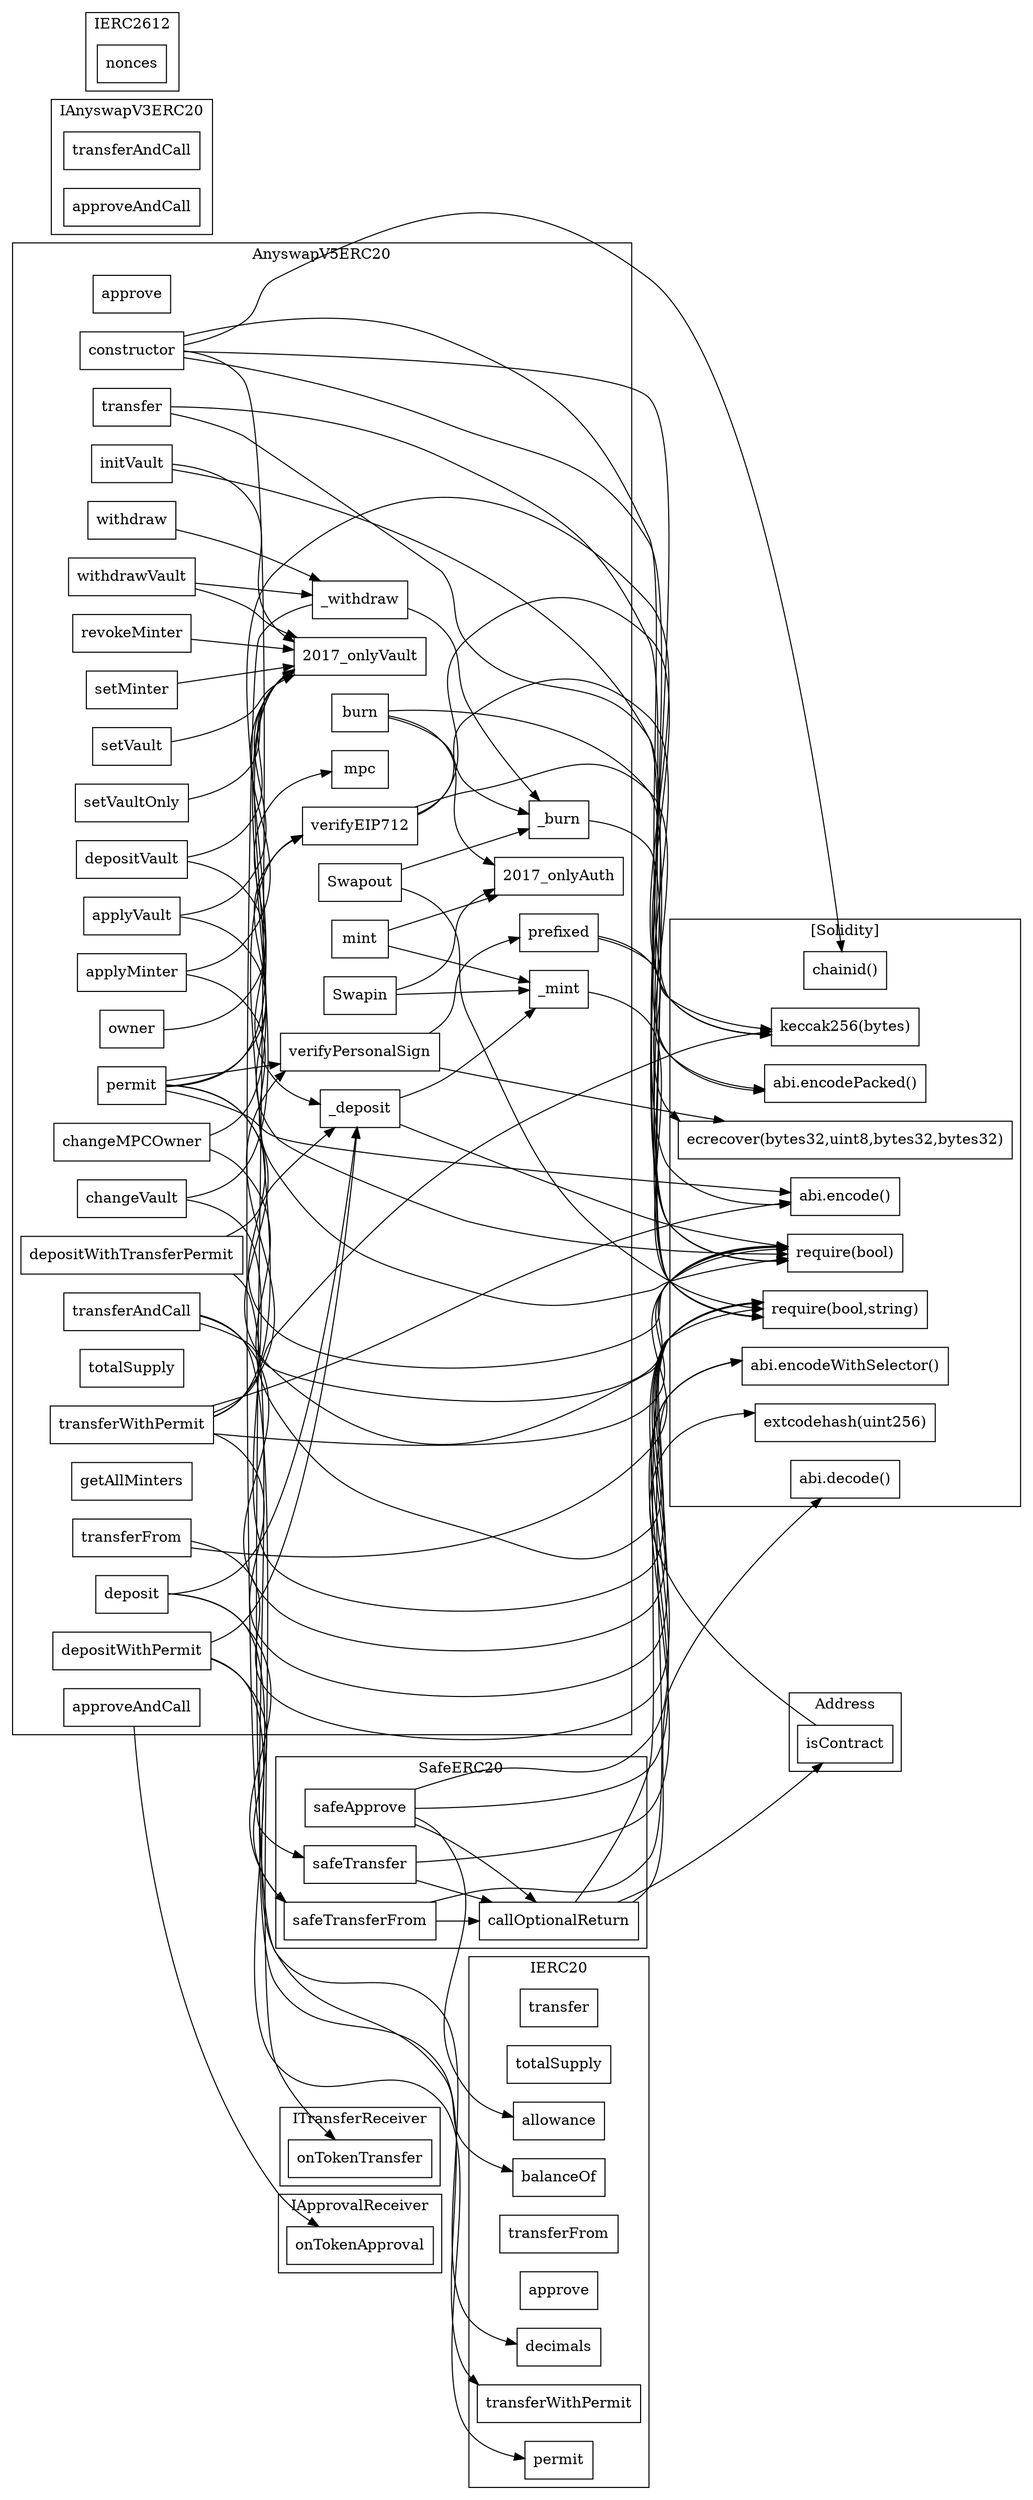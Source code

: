strict digraph {
rankdir="LR"
node [shape=box]
subgraph cluster_2017_AnyswapV5ERC20 {
label = "AnyswapV5ERC20"
"2017_approve" [label="approve"]
"2017_permit" [label="permit"]
"2017_transferAndCall" [label="transferAndCall"]
"2017_applyVault" [label="applyVault"]
"2017_deposit" [label="deposit"]
"2017__burn" [label="_burn"]
"2017__deposit" [label="_deposit"]
"2017__withdraw" [label="_withdraw"]
"2017_depositWithPermit" [label="depositWithPermit"]
"2017_prefixed" [label="prefixed"]
"2017_applyMinter" [label="applyMinter"]
"2017_Swapout" [label="Swapout"]
"2017_changeVault" [label="changeVault"]
"2017_changeMPCOwner" [label="changeMPCOwner"]
"2017_transferWithPermit" [label="transferWithPermit"]
"2017_verifyPersonalSign" [label="verifyPersonalSign"]
"2017__mint" [label="_mint"]
"2017_withdraw" [label="withdraw"]
"2017_setMinter" [label="setMinter"]
"2017_burn" [label="burn"]
"2017_approveAndCall" [label="approveAndCall"]
"2017_setVault" [label="setVault"]
"2017_setVaultOnly" [label="setVaultOnly"]
"2017_depositWithTransferPermit" [label="depositWithTransferPermit"]
"2017_mint" [label="mint"]
"2017_transferFrom" [label="transferFrom"]
"2017_transfer" [label="transfer"]
"2017_Swapin" [label="Swapin"]
"2017_depositVault" [label="depositVault"]
"2017_totalSupply" [label="totalSupply"]
"2017_revokeMinter" [label="revokeMinter"]
"2017_getAllMinters" [label="getAllMinters"]
"2017_owner" [label="owner"]
"2017_verifyEIP712" [label="verifyEIP712"]
"2017_withdrawVault" [label="withdrawVault"]
"2017_initVault" [label="initVault"]
"2017_mpc" [label="mpc"]
"2017_constructor" [label="constructor"]
"2017_verifyPersonalSign" -> "2017_prefixed"
"2017_deposit" -> "2017__deposit"
"2017_mint" -> "2017_onlyAuth"
"2017_permit" -> "2017_verifyPersonalSign"
"2017_Swapin" -> "2017_onlyAuth"
"2017_Swapin" -> "2017__mint"
"2017_withdrawVault" -> "2017_onlyVault"
"2017_Swapout" -> "2017__burn"
"2017_transferWithPermit" -> "2017_verifyEIP712"
"2017_burn" -> "2017_onlyAuth"
"2017_mint" -> "2017__mint"
"2017_depositWithTransferPermit" -> "2017__deposit"
"2017_initVault" -> "2017_onlyVault"
"2017_applyVault" -> "2017_onlyVault"
"2017_applyMinter" -> "2017_onlyVault"
"2017_depositVault" -> "2017__deposit"
"2017_setVaultOnly" -> "2017_onlyVault"
"2017_withdraw" -> "2017__withdraw"
"2017_revokeMinter" -> "2017_onlyVault"
"2017_burn" -> "2017__burn"
"2017__deposit" -> "2017__mint"
"2017_permit" -> "2017_verifyEIP712"
"2017_setVault" -> "2017_onlyVault"
"2017_depositVault" -> "2017_onlyVault"
"2017_setMinter" -> "2017_onlyVault"
"2017_changeVault" -> "2017_onlyVault"
"2017_depositWithPermit" -> "2017__deposit"
"2017_withdrawVault" -> "2017__withdraw"
"2017_transferWithPermit" -> "2017_verifyPersonalSign"
"2017_owner" -> "2017_mpc"
"2017_changeMPCOwner" -> "2017_onlyVault"
"2017__withdraw" -> "2017__burn"
}subgraph cluster_162_ITransferReceiver {
label = "ITransferReceiver"
"162_onTokenTransfer" [label="onTokenTransfer"]
}subgraph cluster_200_Address {
label = "Address"
"200_isContract" [label="isContract"]
}subgraph cluster_110_IERC20 {
label = "IERC20"
"110_transfer" [label="transfer"]
"110_totalSupply" [label="totalSupply"]
"110_decimals" [label="decimals"]
"110_transferWithPermit" [label="transferWithPermit"]
"110_transferFrom" [label="transferFrom"]
"110_approve" [label="approve"]
"110_permit" [label="permit"]
"110_balanceOf" [label="balanceOf"]
"110_allowance" [label="allowance"]
}subgraph cluster_174_IApprovalReceiver {
label = "IApprovalReceiver"
"174_onTokenApproval" [label="onTokenApproval"]
}subgraph cluster_150_IAnyswapV3ERC20 {
label = "IAnyswapV3ERC20"
"150_transferAndCall" [label="transferAndCall"]
"150_approveAndCall" [label="approveAndCall"]
}subgraph cluster_120_IERC2612 {
label = "IERC2612"
"120_nonces" [label="nonces"]
}subgraph cluster_349_SafeERC20 {
label = "SafeERC20"
"349_safeTransferFrom" [label="safeTransferFrom"]
"349_safeTransfer" [label="safeTransfer"]
"349_safeApprove" [label="safeApprove"]
"349_callOptionalReturn" [label="callOptionalReturn"]
"349_safeApprove" -> "349_callOptionalReturn"
"349_safeTransferFrom" -> "349_callOptionalReturn"
"349_safeTransfer" -> "349_callOptionalReturn"
}subgraph cluster_solidity {
label = "[Solidity]"
"keccak256(bytes)" 
"abi.encode()" 
"abi.decode()" 
"abi.encodeWithSelector()" 
"require(bool)" 
"extcodehash(uint256)" 
"ecrecover(bytes32,uint8,bytes32,bytes32)" 
"abi.encodePacked()" 
"require(bool,string)" 
"chainid()" 
"2017_permit" -> "require(bool)"
"2017_burn" -> "require(bool,string)"
"2017_transfer" -> "require(bool,string)"
"2017_permit" -> "keccak256(bytes)"
"2017__deposit" -> "require(bool)"
"2017_transferWithPermit" -> "keccak256(bytes)"
"2017__mint" -> "require(bool,string)"
"349_safeTransfer" -> "abi.encodeWithSelector()"
"349_callOptionalReturn" -> "require(bool,string)"
"2017_constructor" -> "require(bool)"
"2017_changeMPCOwner" -> "require(bool,string)"
"2017_constructor" -> "chainid()"
"2017_transferAndCall" -> "require(bool)"
"2017_changeVault" -> "require(bool,string)"
"2017_constructor" -> "keccak256(bytes)"
"2017_transferFrom" -> "require(bool,string)"
"2017_applyMinter" -> "require(bool)"
"349_safeApprove" -> "require(bool,string)"
"2017_applyVault" -> "require(bool)"
"2017_permit" -> "require(bool,string)"
"2017_prefixed" -> "keccak256(bytes)"
"2017_transferAndCall" -> "require(bool,string)"
"2017_Swapout" -> "require(bool,string)"
"2017_transfer" -> "require(bool)"
"2017_permit" -> "abi.encode()"
"2017_initVault" -> "require(bool)"
"2017_transferFrom" -> "require(bool)"
"2017_transferWithPermit" -> "require(bool,string)"
"2017_transferWithPermit" -> "abi.encode()"
"2017_verifyEIP712" -> "ecrecover(bytes32,uint8,bytes32,bytes32)"
"349_safeApprove" -> "abi.encodeWithSelector()"
"2017__burn" -> "require(bool,string)"
"2017_verifyPersonalSign" -> "ecrecover(bytes32,uint8,bytes32,bytes32)"
"2017_prefixed" -> "abi.encodePacked()"
"2017_transferWithPermit" -> "require(bool)"
"349_safeTransferFrom" -> "abi.encodeWithSelector()"
"2017_verifyEIP712" -> "abi.encodePacked()"
"2017_constructor" -> "abi.encode()"
"349_callOptionalReturn" -> "abi.decode()"
"200_isContract" -> "extcodehash(uint256)"
"2017_verifyEIP712" -> "keccak256(bytes)"
}"2017_constructor" -> "110_decimals"
"2017__withdraw" -> "349_safeTransfer"
"2017_depositWithPermit" -> "110_permit"
"349_safeApprove" -> "110_allowance"
"2017_depositWithTransferPermit" -> "110_transferWithPermit"
"2017_approveAndCall" -> "174_onTokenApproval"
"2017_transferAndCall" -> "162_onTokenTransfer"
"349_callOptionalReturn" -> "200_isContract"
"2017_deposit" -> "110_balanceOf"
"2017_deposit" -> "349_safeTransferFrom"
"2017_depositWithPermit" -> "349_safeTransferFrom"
}